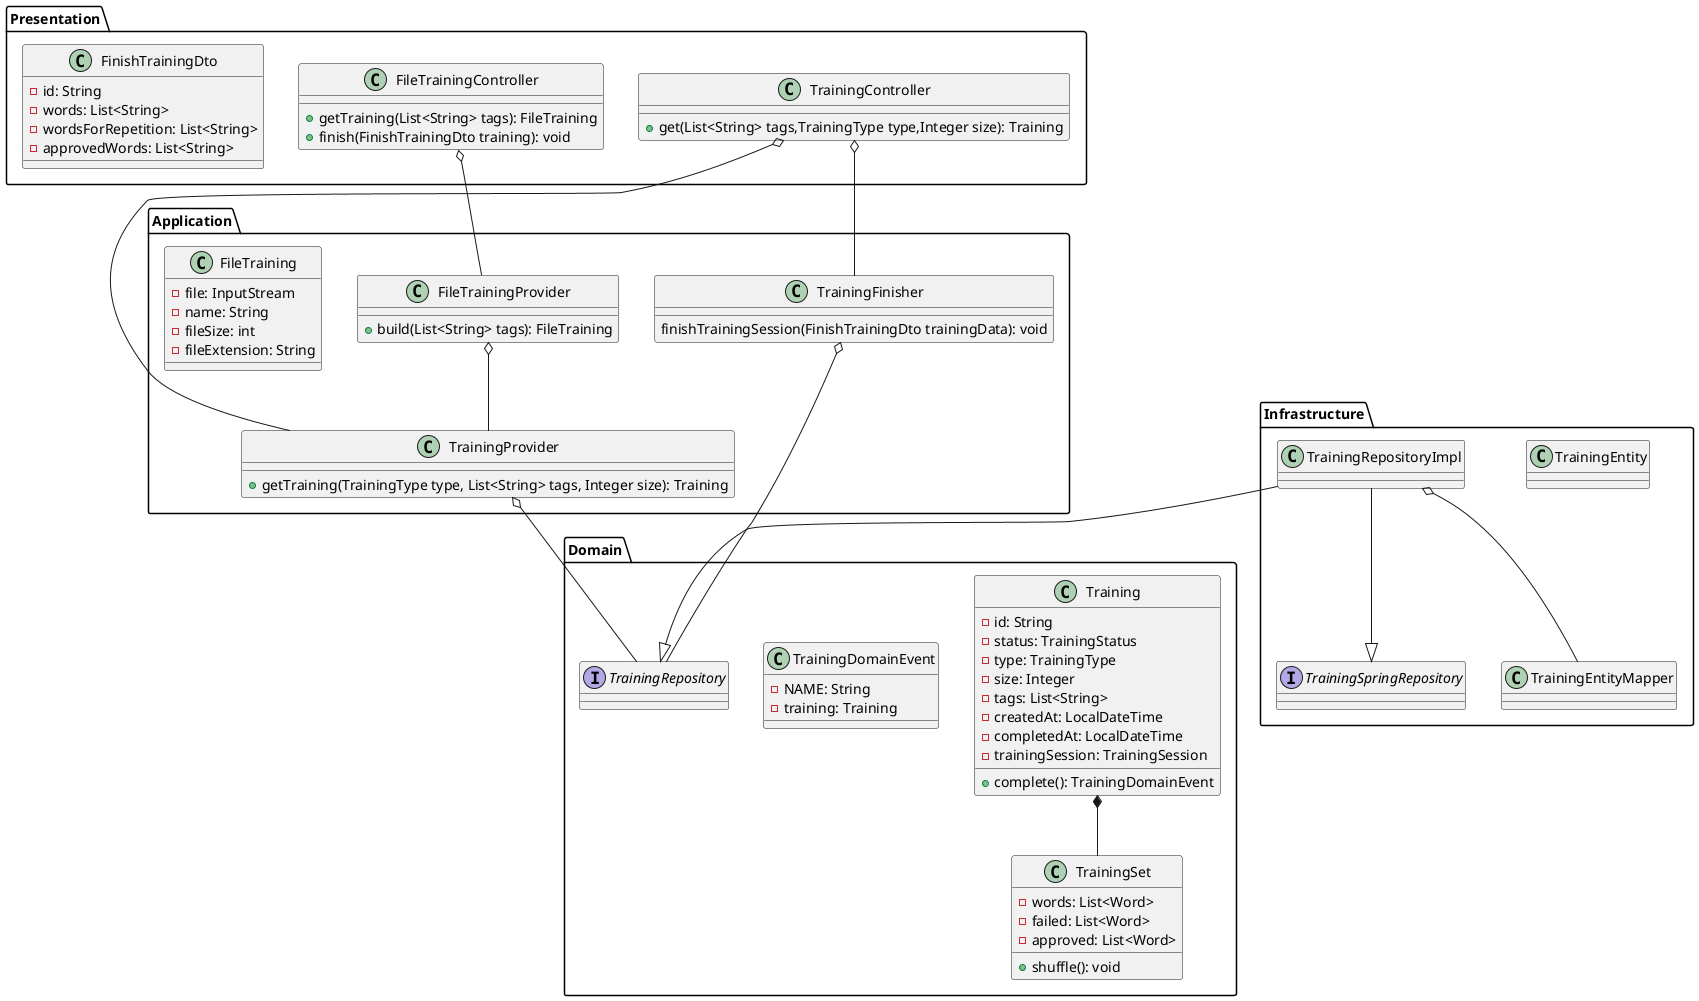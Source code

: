 @startuml

package Domain {
  class Training {
      - id: String
      - status: TrainingStatus
      - type: TrainingType
      - size: Integer
      - tags: List<String>
      - createdAt: LocalDateTime
      - completedAt: LocalDateTime
      - trainingSession: TrainingSession

      + complete(): TrainingDomainEvent
  }

  class TrainingSet {
      - words: List<Word>
      - failed: List<Word>
      - approved: List<Word>

      + shuffle(): void
  }

  class TrainingDomainEvent {
      - NAME: String
      - training: Training
  }

  interface TrainingRepository {
  }
}

package Application {
  class TrainingFinisher {
    finishTrainingSession(FinishTrainingDto trainingData): void
  }

  class TrainingProvider {
    + getTraining(TrainingType type, List<String> tags, Integer size): Training
  }

  class FileTrainingProvider {
    + build(List<String> tags): FileTraining
  }

  class FileTraining {
    - file: InputStream
    - name: String
    - fileSize: int
    - fileExtension: String
  }
}

package Infrastructure {
  interface TrainingSpringRepository {
  }
  class TrainingEntity{
  }
  class TrainingEntityMapper{
  }
  class TrainingRepositoryImpl{
  }
}

package Presentation {
  class FileTrainingController {
    + getTraining(List<String> tags): FileTraining
    + finish(FinishTrainingDto training): void
  }

  class TrainingController {
    + get(List<String> tags,TrainingType type,Integer size): Training
  }

  class FinishTrainingDto {
      - id: String
      - words: List<String>
      - wordsForRepetition: List<String>
      - approvedWords: List<String>
  }
}

TrainingProvider o-- TrainingRepository
TrainingFinisher o-- TrainingRepository
TrainingRepositoryImpl --|> TrainingRepository
TrainingRepositoryImpl --|> TrainingSpringRepository
TrainingRepositoryImpl o-- TrainingEntityMapper
FileTrainingController o-- FileTrainingProvider
FileTrainingProvider o-- TrainingProvider
TrainingController o-- TrainingProvider
TrainingController o-- TrainingFinisher
Training *-- TrainingSet

@enduml
